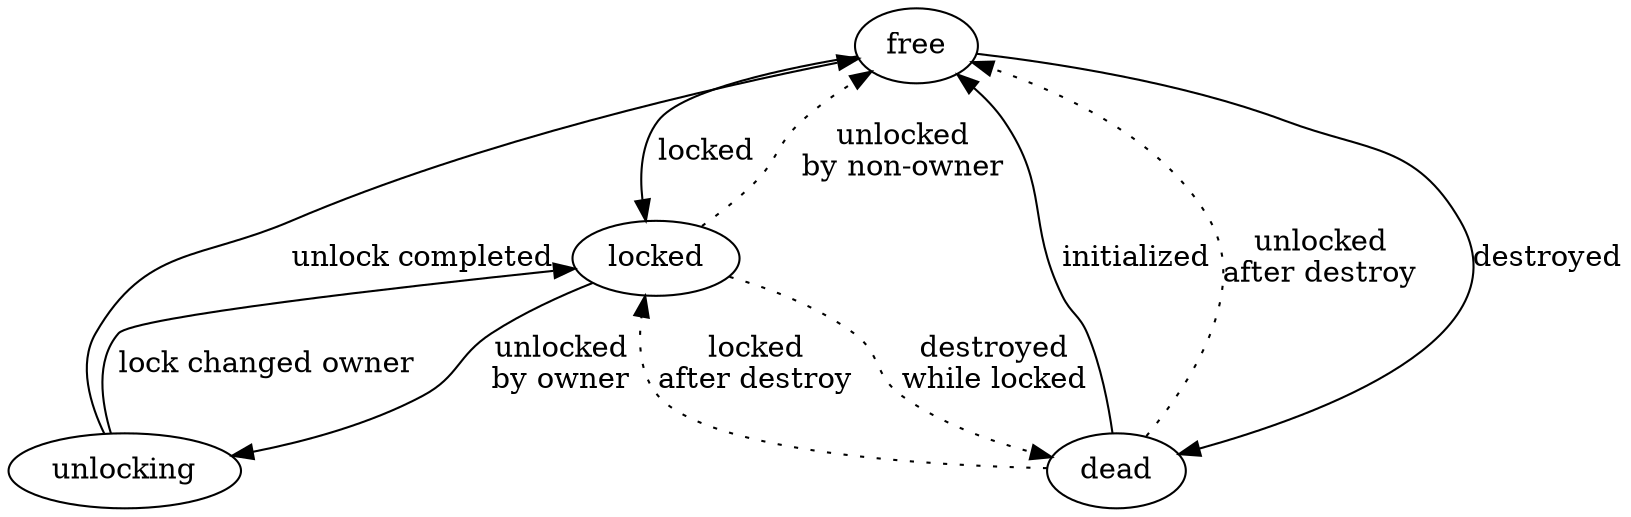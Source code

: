 digraph mutex_states {
	// States
	free;
	locked;
	unlocking;
	dead;

	// Valid transitions
	dead -> free		[ label="initialized" ];
	free -> locked		[ label="locked" ];
	locked -> unlocking	[ label="unlocked\nby owner" ];
	unlocking -> free	[ label="unlock completed" ];
	unlocking -> locked	[ label="lock changed owner" ];
	free -> dead		[ label="destroyed" ];

	// Bad transitions
	dead -> locked		[ style=dotted, label="locked\nafter destroy" ];
	dead -> free		[ style=dotted, label="unlocked\nafter destroy" ];
	
	locked -> free		[ style=dotted, label="unlocked\nby non-owner" ];
	locked -> dead		[ style=dotted, label="destroyed\nwhile locked" ];
}
